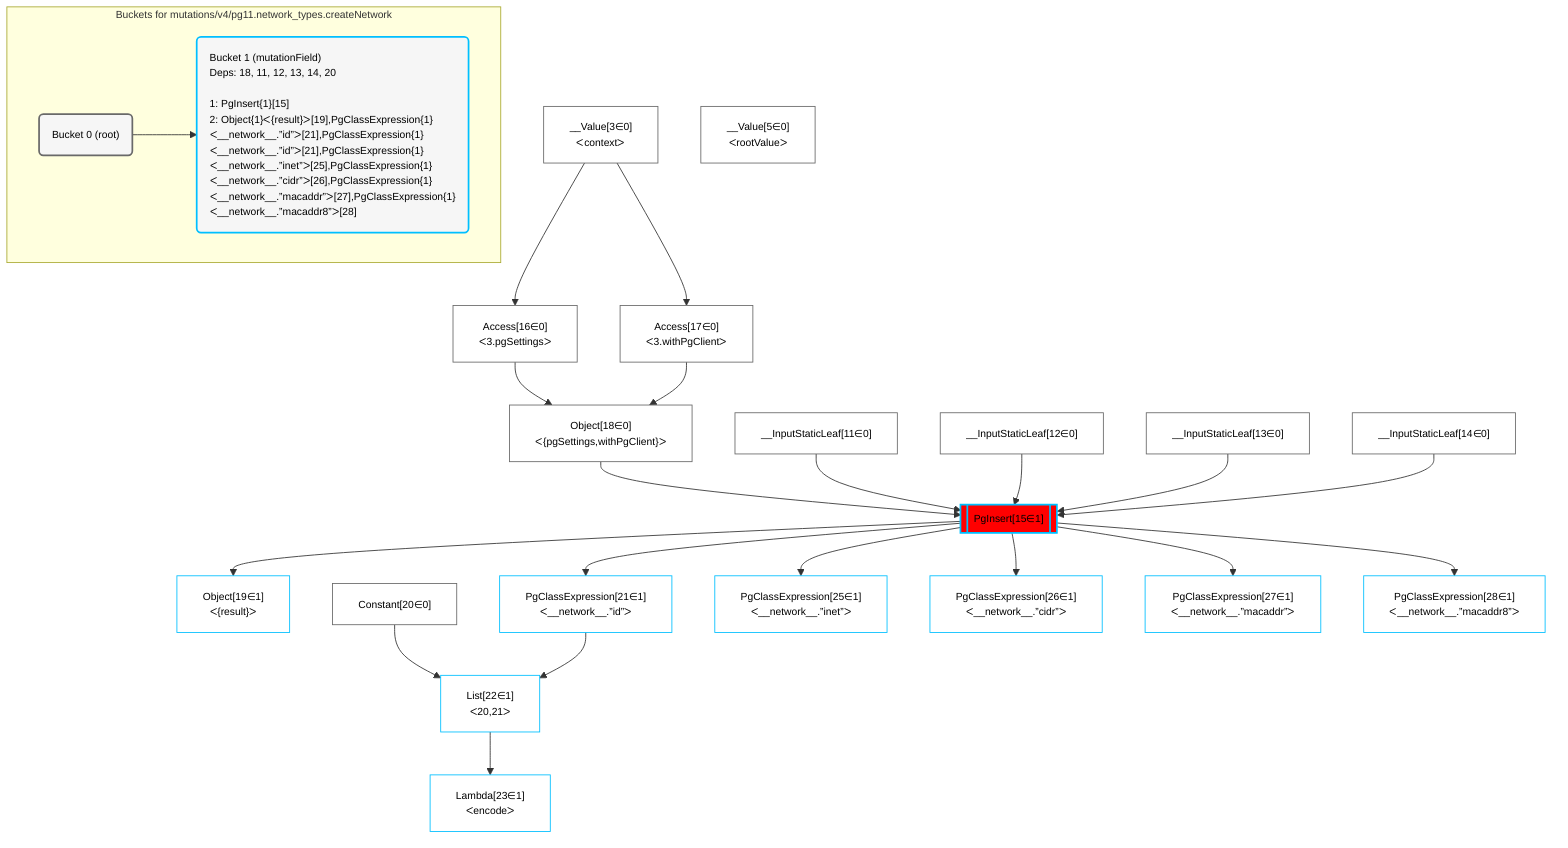 %%{init: {'themeVariables': { 'fontSize': '12px'}}}%%
graph TD
    classDef path fill:#eee,stroke:#000,color:#000
    classDef plan fill:#fff,stroke-width:1px,color:#000
    classDef itemplan fill:#fff,stroke-width:2px,color:#000
    classDef sideeffectplan fill:#f00,stroke-width:2px,color:#000
    classDef bucket fill:#f6f6f6,color:#000,stroke-width:2px,text-align:left


    %% define steps
    __Value3["__Value[3∈0]<br />ᐸcontextᐳ"]:::plan
    __Value5["__Value[5∈0]<br />ᐸrootValueᐳ"]:::plan
    __InputStaticLeaf11["__InputStaticLeaf[11∈0]"]:::plan
    __InputStaticLeaf12["__InputStaticLeaf[12∈0]"]:::plan
    __InputStaticLeaf13["__InputStaticLeaf[13∈0]"]:::plan
    __InputStaticLeaf14["__InputStaticLeaf[14∈0]"]:::plan
    Access16["Access[16∈0]<br />ᐸ3.pgSettingsᐳ"]:::plan
    Access17["Access[17∈0]<br />ᐸ3.withPgClientᐳ"]:::plan
    Object18["Object[18∈0]<br />ᐸ{pgSettings,withPgClient}ᐳ"]:::plan
    PgInsert15[["PgInsert[15∈1]"]]:::sideeffectplan
    Object19["Object[19∈1]<br />ᐸ{result}ᐳ"]:::plan
    Constant20["Constant[20∈0]"]:::plan
    PgClassExpression21["PgClassExpression[21∈1]<br />ᐸ__network__.”id”ᐳ"]:::plan
    List22["List[22∈1]<br />ᐸ20,21ᐳ"]:::plan
    Lambda23["Lambda[23∈1]<br />ᐸencodeᐳ"]:::plan
    PgClassExpression25["PgClassExpression[25∈1]<br />ᐸ__network__.”inet”ᐳ"]:::plan
    PgClassExpression26["PgClassExpression[26∈1]<br />ᐸ__network__.”cidr”ᐳ"]:::plan
    PgClassExpression27["PgClassExpression[27∈1]<br />ᐸ__network__.”macaddr”ᐳ"]:::plan
    PgClassExpression28["PgClassExpression[28∈1]<br />ᐸ__network__.”macaddr8”ᐳ"]:::plan

    %% plan dependencies
    __Value3 --> Access16
    __Value3 --> Access17
    Access16 & Access17 --> Object18
    Object18 & __InputStaticLeaf11 & __InputStaticLeaf12 & __InputStaticLeaf13 & __InputStaticLeaf14 --> PgInsert15
    PgInsert15 --> Object19
    PgInsert15 --> PgClassExpression21
    Constant20 & PgClassExpression21 --> List22
    List22 --> Lambda23
    PgInsert15 --> PgClassExpression25
    PgInsert15 --> PgClassExpression26
    PgInsert15 --> PgClassExpression27
    PgInsert15 --> PgClassExpression28

    subgraph "Buckets for mutations/v4/pg11.network_types.createNetwork"
    Bucket0("Bucket 0 (root)"):::bucket
    classDef bucket0 stroke:#696969
    class Bucket0,__Value3,__Value5,__InputStaticLeaf11,__InputStaticLeaf12,__InputStaticLeaf13,__InputStaticLeaf14,Access16,Access17,Object18,Constant20 bucket0
    Bucket1("Bucket 1 (mutationField)<br />Deps: 18, 11, 12, 13, 14, 20<br /><br />1: PgInsert{1}[15]<br />2: Object{1}ᐸ{result}ᐳ[19],PgClassExpression{1}ᐸ__network__.”id”ᐳ[21],PgClassExpression{1}ᐸ__network__.”id”ᐳ[21],PgClassExpression{1}ᐸ__network__.”inet”ᐳ[25],PgClassExpression{1}ᐸ__network__.”cidr”ᐳ[26],PgClassExpression{1}ᐸ__network__.”macaddr”ᐳ[27],PgClassExpression{1}ᐸ__network__.”macaddr8”ᐳ[28]"):::bucket
    classDef bucket1 stroke:#00bfff
    class Bucket1,PgInsert15,Object19,PgClassExpression21,List22,Lambda23,PgClassExpression25,PgClassExpression26,PgClassExpression27,PgClassExpression28 bucket1
    Bucket0 --> Bucket1
    end